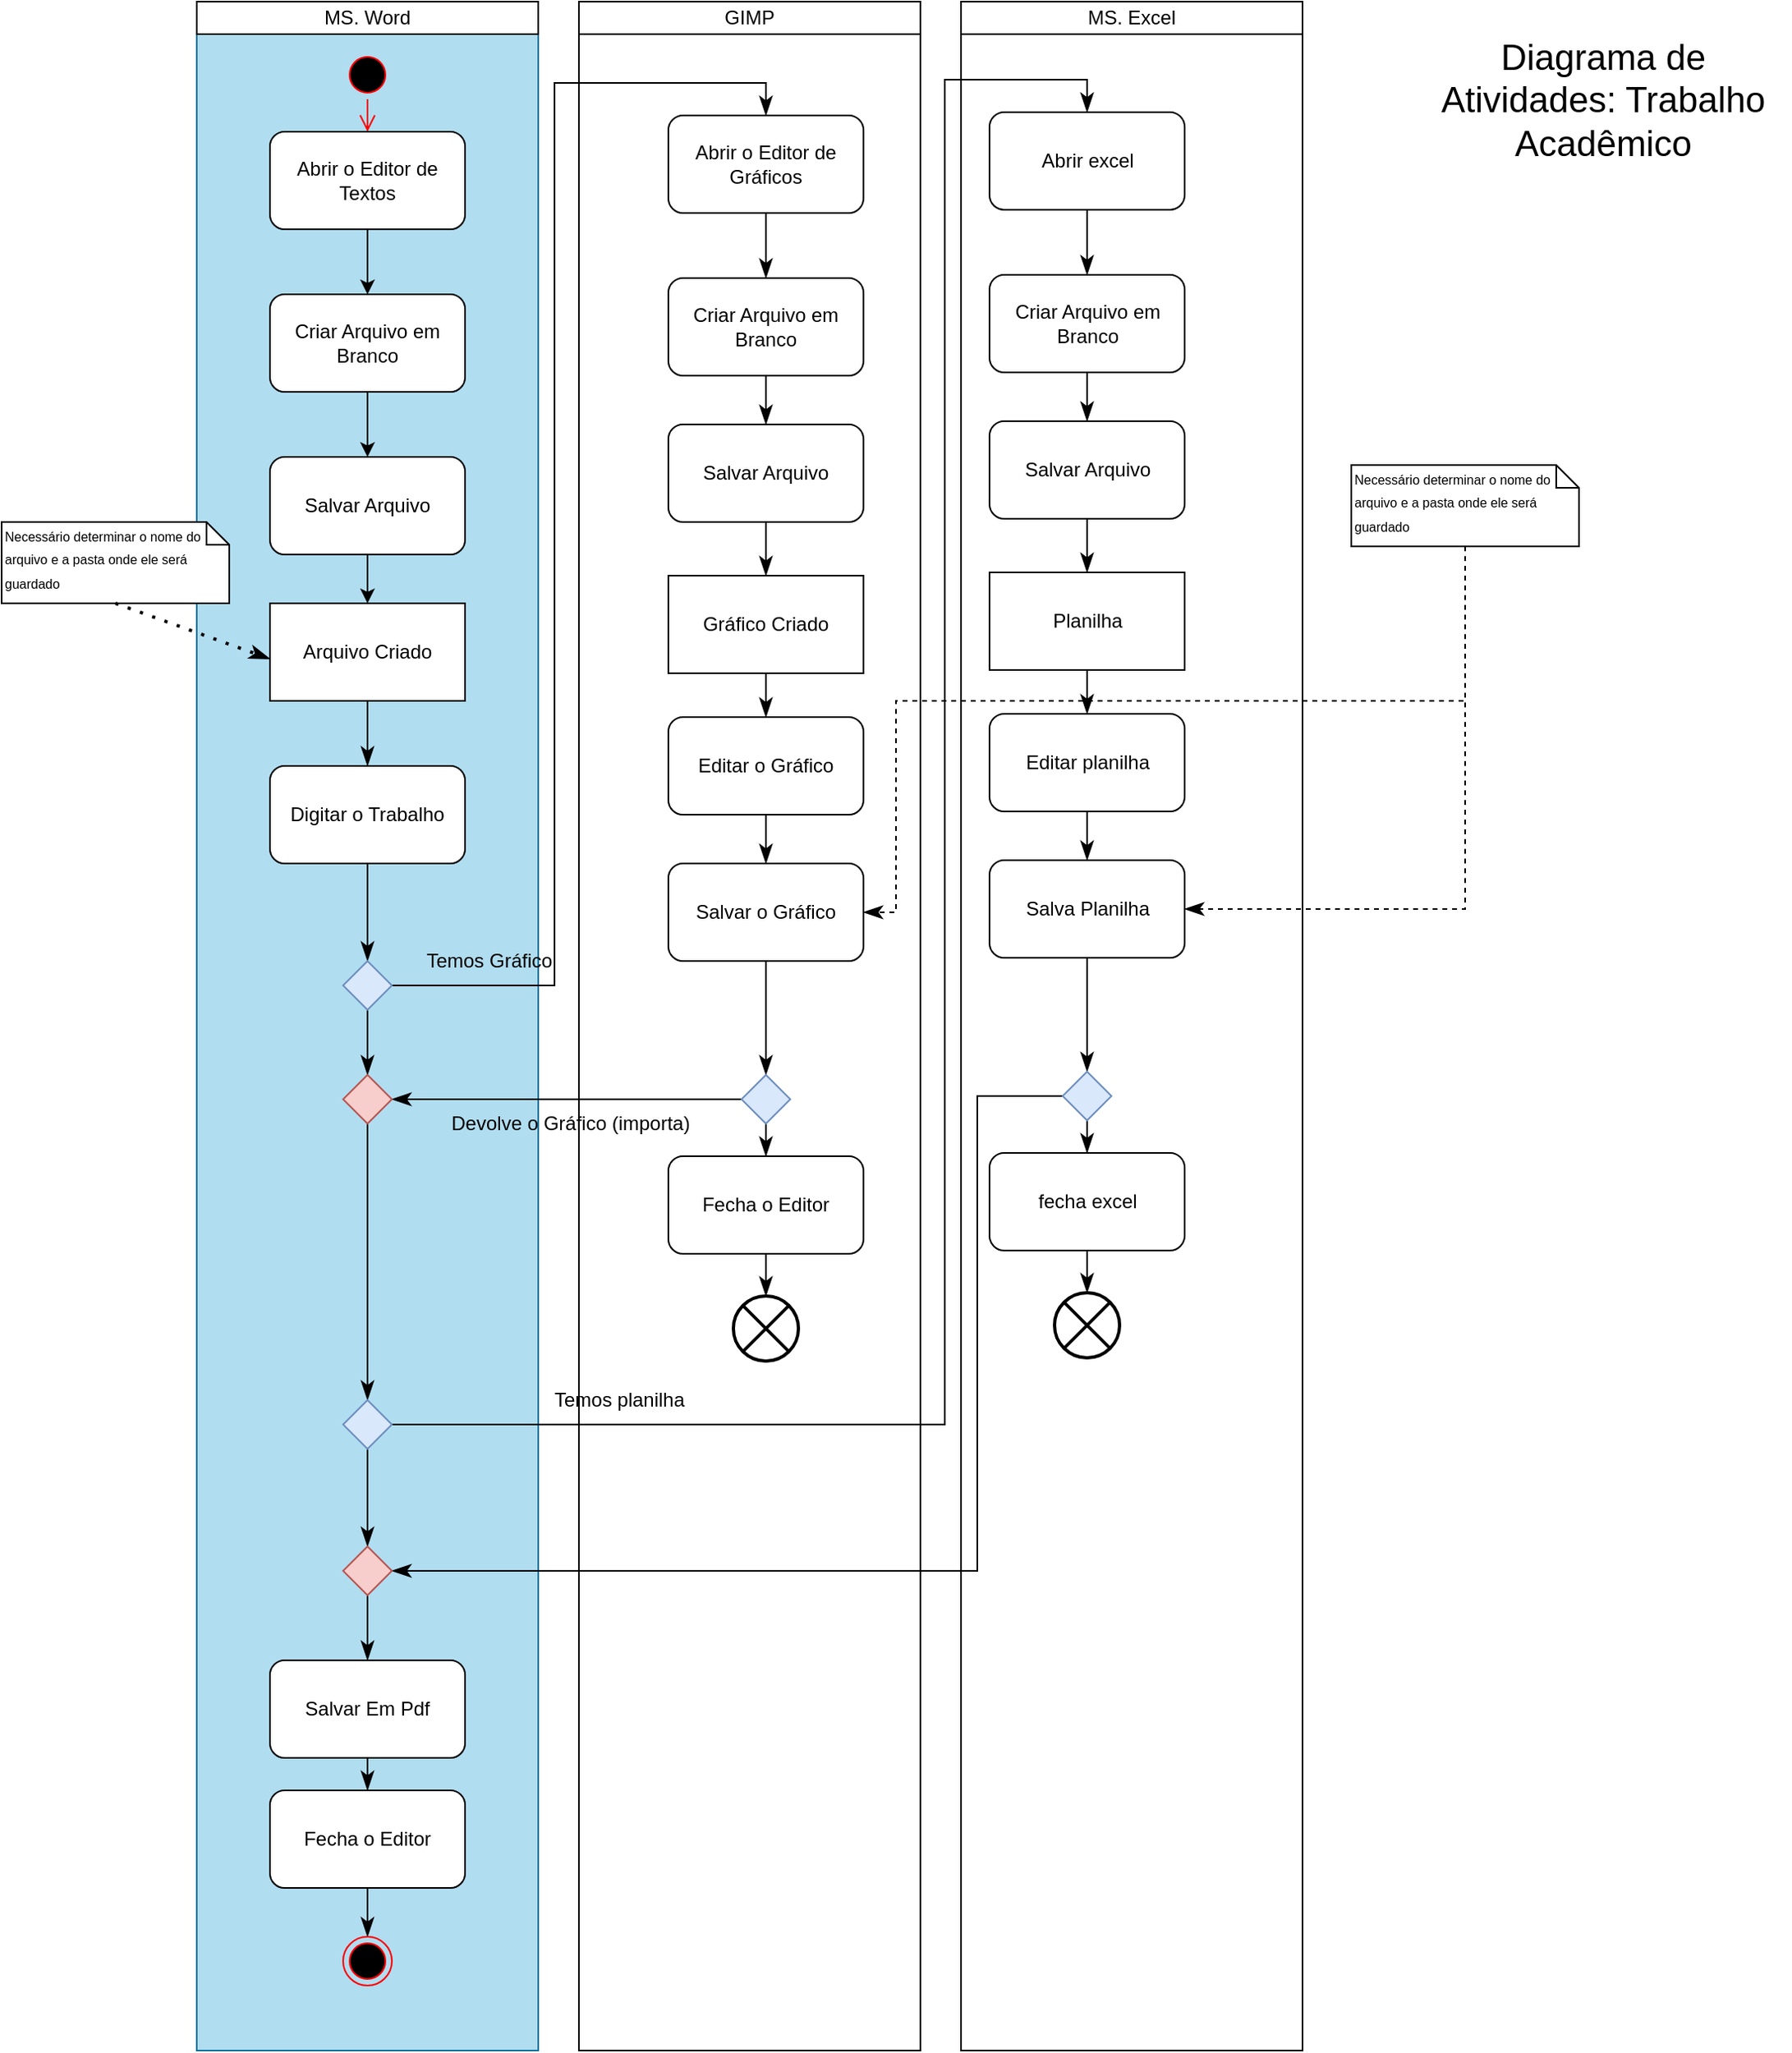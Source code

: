 <mxfile version="13.6.4" type="onedrive"><diagram name="Page-1" id="e7e014a7-5840-1c2e-5031-d8a46d1fe8dd"><mxGraphModel dx="1823" dy="1168" grid="1" gridSize="10" guides="1" tooltips="1" connect="1" arrows="1" fold="1" page="1" pageScale="1" pageWidth="1169" pageHeight="826" background="#ffffff" math="0" shadow="0"><root><mxCell id="0"/><mxCell id="1" parent="0"/><mxCell id="ViaI8qhxYHJzsT_i0_70-133" value="" style="group" vertex="1" connectable="0" parent="1"><mxGeometry x="140" y="30" width="210" height="1260" as="geometry"/></mxCell><mxCell id="ViaI8qhxYHJzsT_i0_70-124" value="" style="rounded=0;whiteSpace=wrap;html=1;fillColor=#b1ddf0;strokeColor=#10739e;" vertex="1" parent="ViaI8qhxYHJzsT_i0_70-133"><mxGeometry width="210" height="1260" as="geometry"/></mxCell><mxCell id="ViaI8qhxYHJzsT_i0_70-125" value="MS. Word" style="rounded=0;whiteSpace=wrap;html=1;" vertex="1" parent="ViaI8qhxYHJzsT_i0_70-133"><mxGeometry width="210" height="20" as="geometry"/></mxCell><mxCell id="ViaI8qhxYHJzsT_i0_70-130" value="" style="group" vertex="1" connectable="0" parent="1"><mxGeometry x="610" y="30" width="210" height="1260" as="geometry"/></mxCell><mxCell id="ViaI8qhxYHJzsT_i0_70-131" value="" style="rounded=0;whiteSpace=wrap;html=1;" vertex="1" parent="ViaI8qhxYHJzsT_i0_70-130"><mxGeometry width="210" height="1260" as="geometry"/></mxCell><mxCell id="ViaI8qhxYHJzsT_i0_70-132" value="MS. Excel" style="rounded=0;whiteSpace=wrap;html=1;" vertex="1" parent="ViaI8qhxYHJzsT_i0_70-130"><mxGeometry width="210" height="20" as="geometry"/></mxCell><mxCell id="ViaI8qhxYHJzsT_i0_70-127" value="" style="group" vertex="1" connectable="0" parent="1"><mxGeometry x="375" y="30" width="210" height="1260" as="geometry"/></mxCell><mxCell id="ViaI8qhxYHJzsT_i0_70-128" value="" style="rounded=0;whiteSpace=wrap;html=1;" vertex="1" parent="ViaI8qhxYHJzsT_i0_70-127"><mxGeometry width="210" height="1260" as="geometry"/></mxCell><mxCell id="ViaI8qhxYHJzsT_i0_70-129" value="GIMP" style="rounded=0;whiteSpace=wrap;html=1;" vertex="1" parent="ViaI8qhxYHJzsT_i0_70-127"><mxGeometry width="210" height="20" as="geometry"/></mxCell><mxCell id="ViaI8qhxYHJzsT_i0_70-126" value="" style="group;strokeColor=#10739e;fillColor=#B1DDF0;container=0;" vertex="1" connectable="0" parent="1"><mxGeometry x="140" y="30" width="210" height="1260" as="geometry"/></mxCell><mxCell id="ViaI8qhxYHJzsT_i0_70-42" value="&lt;font style=&quot;font-size: 22px&quot;&gt;Diagrama de Atividades: Trabalho Acadêmico&lt;/font&gt;" style="text;html=1;strokeColor=none;fillColor=none;align=center;verticalAlign=middle;whiteSpace=wrap;rounded=0;" vertex="1" parent="1"><mxGeometry x="890" y="90" width="230" height="2" as="geometry"/></mxCell><mxCell id="ViaI8qhxYHJzsT_i0_70-43" value="" style="ellipse;html=1;shape=startState;fillColor=#000000;strokeColor=#ff0000;" vertex="1" parent="1"><mxGeometry x="230" y="60" width="30" height="30" as="geometry"/></mxCell><mxCell id="ViaI8qhxYHJzsT_i0_70-44" value="" style="edgeStyle=orthogonalEdgeStyle;html=1;verticalAlign=bottom;endArrow=open;endSize=8;strokeColor=#ff0000;entryX=0.5;entryY=0;entryDx=0;entryDy=0;" edge="1" source="ViaI8qhxYHJzsT_i0_70-43" parent="1" target="ViaI8qhxYHJzsT_i0_70-45"><mxGeometry relative="1" as="geometry"><mxPoint x="245" y="110" as="targetPoint"/></mxGeometry></mxCell><mxCell id="ViaI8qhxYHJzsT_i0_70-51" value="" style="edgeStyle=orthogonalEdgeStyle;rounded=0;orthogonalLoop=1;jettySize=auto;html=1;" edge="1" parent="1" source="ViaI8qhxYHJzsT_i0_70-45" target="ViaI8qhxYHJzsT_i0_70-48"><mxGeometry relative="1" as="geometry"/></mxCell><mxCell id="ViaI8qhxYHJzsT_i0_70-45" value="Abrir o Editor de Textos" style="rounded=1;whiteSpace=wrap;html=1;" vertex="1" parent="1"><mxGeometry x="185" y="110" width="120" height="60" as="geometry"/></mxCell><mxCell id="ViaI8qhxYHJzsT_i0_70-50" style="edgeStyle=orthogonalEdgeStyle;rounded=0;orthogonalLoop=1;jettySize=auto;html=1;entryX=0.5;entryY=0;entryDx=0;entryDy=0;" edge="1" parent="1" source="ViaI8qhxYHJzsT_i0_70-48" target="ViaI8qhxYHJzsT_i0_70-49"><mxGeometry relative="1" as="geometry"/></mxCell><mxCell id="ViaI8qhxYHJzsT_i0_70-48" value="Criar Arquivo em Branco" style="rounded=1;whiteSpace=wrap;html=1;" vertex="1" parent="1"><mxGeometry x="185" y="210" width="120" height="60" as="geometry"/></mxCell><mxCell id="ViaI8qhxYHJzsT_i0_70-53" style="edgeStyle=orthogonalEdgeStyle;rounded=0;orthogonalLoop=1;jettySize=auto;html=1;entryX=0.5;entryY=0;entryDx=0;entryDy=0;" edge="1" parent="1" source="ViaI8qhxYHJzsT_i0_70-49" target="ViaI8qhxYHJzsT_i0_70-52"><mxGeometry relative="1" as="geometry"/></mxCell><mxCell id="ViaI8qhxYHJzsT_i0_70-49" value="Salvar Arquivo" style="rounded=1;whiteSpace=wrap;html=1;" vertex="1" parent="1"><mxGeometry x="185" y="310" width="120" height="60" as="geometry"/></mxCell><mxCell id="ViaI8qhxYHJzsT_i0_70-59" style="edgeStyle=orthogonalEdgeStyle;rounded=0;orthogonalLoop=1;jettySize=auto;html=1;endArrow=classicThin;endFill=1;endSize=9;strokeWidth=1;" edge="1" parent="1" source="ViaI8qhxYHJzsT_i0_70-52" target="ViaI8qhxYHJzsT_i0_70-58"><mxGeometry relative="1" as="geometry"/></mxCell><mxCell id="ViaI8qhxYHJzsT_i0_70-52" value="Arquivo Criado" style="rounded=0;whiteSpace=wrap;html=1;" vertex="1" parent="1"><mxGeometry x="185" y="400" width="120" height="60" as="geometry"/></mxCell><mxCell id="ViaI8qhxYHJzsT_i0_70-54" value="&lt;font style=&quot;font-size: 8px&quot;&gt;Necessário determinar o nome do arquivo e a pasta onde ele será guardado&lt;/font&gt;" style="shape=note;whiteSpace=wrap;html=1;size=14;verticalAlign=top;align=left;spacingTop=-6;" vertex="1" parent="1"><mxGeometry x="20" y="350" width="140" height="50" as="geometry"/></mxCell><mxCell id="ViaI8qhxYHJzsT_i0_70-55" value="" style="endArrow=classicThin;dashed=1;html=1;dashPattern=1 3;strokeWidth=2;exitX=0.5;exitY=1;exitDx=0;exitDy=0;exitPerimeter=0;entryX=-0.003;entryY=0.568;entryDx=0;entryDy=0;entryPerimeter=0;endFill=1;" edge="1" parent="1" source="ViaI8qhxYHJzsT_i0_70-54" target="ViaI8qhxYHJzsT_i0_70-52"><mxGeometry width="50" height="50" relative="1" as="geometry"><mxPoint x="180" y="490" as="sourcePoint"/><mxPoint x="180" y="430" as="targetPoint"/></mxGeometry></mxCell><mxCell id="ViaI8qhxYHJzsT_i0_70-61" style="edgeStyle=orthogonalEdgeStyle;rounded=0;orthogonalLoop=1;jettySize=auto;html=1;endArrow=classicThin;endFill=1;endSize=9;strokeWidth=1;" edge="1" parent="1" source="ViaI8qhxYHJzsT_i0_70-58" target="ViaI8qhxYHJzsT_i0_70-60"><mxGeometry relative="1" as="geometry"/></mxCell><mxCell id="ViaI8qhxYHJzsT_i0_70-58" value="Digitar o Trabalho" style="rounded=1;whiteSpace=wrap;html=1;" vertex="1" parent="1"><mxGeometry x="185" y="500" width="120" height="60" as="geometry"/></mxCell><mxCell id="ViaI8qhxYHJzsT_i0_70-62" style="edgeStyle=orthogonalEdgeStyle;rounded=0;orthogonalLoop=1;jettySize=auto;html=1;endArrow=classicThin;endFill=1;endSize=9;strokeWidth=1;" edge="1" parent="1" source="ViaI8qhxYHJzsT_i0_70-60"><mxGeometry relative="1" as="geometry"><mxPoint x="245" y="690" as="targetPoint"/></mxGeometry></mxCell><mxCell id="ViaI8qhxYHJzsT_i0_70-80" style="edgeStyle=orthogonalEdgeStyle;rounded=0;orthogonalLoop=1;jettySize=auto;html=1;endArrow=classicThin;endFill=1;endSize=9;strokeWidth=1;entryX=0.5;entryY=0;entryDx=0;entryDy=0;" edge="1" parent="1" source="ViaI8qhxYHJzsT_i0_70-60" target="ViaI8qhxYHJzsT_i0_70-64"><mxGeometry relative="1" as="geometry"><mxPoint x="380" y="48" as="targetPoint"/><Array as="points"><mxPoint x="360" y="635"/><mxPoint x="360" y="80"/><mxPoint x="490" y="80"/></Array></mxGeometry></mxCell><mxCell id="ViaI8qhxYHJzsT_i0_70-60" value="" style="rhombus;whiteSpace=wrap;html=1;fillColor=#dae8fc;strokeColor=#6c8ebf;" vertex="1" parent="1"><mxGeometry x="230" y="620" width="30" height="30" as="geometry"/></mxCell><mxCell id="ViaI8qhxYHJzsT_i0_70-63" value="Temos Gráfico" style="text;html=1;strokeColor=none;fillColor=none;align=center;verticalAlign=middle;whiteSpace=wrap;rounded=0;" vertex="1" parent="1"><mxGeometry x="280" y="610" width="80" height="20" as="geometry"/></mxCell><mxCell id="ViaI8qhxYHJzsT_i0_70-73" style="edgeStyle=orthogonalEdgeStyle;rounded=0;orthogonalLoop=1;jettySize=auto;html=1;endArrow=classicThin;endFill=1;endSize=9;strokeWidth=1;" edge="1" parent="1" source="ViaI8qhxYHJzsT_i0_70-64" target="ViaI8qhxYHJzsT_i0_70-65"><mxGeometry relative="1" as="geometry"/></mxCell><mxCell id="ViaI8qhxYHJzsT_i0_70-64" value="Abrir o Editor de Gráficos" style="rounded=1;whiteSpace=wrap;html=1;" vertex="1" parent="1"><mxGeometry x="430" y="100" width="120" height="60" as="geometry"/></mxCell><mxCell id="ViaI8qhxYHJzsT_i0_70-74" style="edgeStyle=orthogonalEdgeStyle;rounded=0;orthogonalLoop=1;jettySize=auto;html=1;entryX=0.5;entryY=0;entryDx=0;entryDy=0;endArrow=classicThin;endFill=1;endSize=9;strokeWidth=1;" edge="1" parent="1" source="ViaI8qhxYHJzsT_i0_70-65" target="ViaI8qhxYHJzsT_i0_70-66"><mxGeometry relative="1" as="geometry"/></mxCell><mxCell id="ViaI8qhxYHJzsT_i0_70-65" value="Criar Arquivo em Branco" style="rounded=1;whiteSpace=wrap;html=1;" vertex="1" parent="1"><mxGeometry x="430" y="200" width="120" height="60" as="geometry"/></mxCell><mxCell id="ViaI8qhxYHJzsT_i0_70-75" value="" style="edgeStyle=orthogonalEdgeStyle;rounded=0;orthogonalLoop=1;jettySize=auto;html=1;endArrow=classicThin;endFill=1;endSize=9;strokeWidth=1;" edge="1" parent="1" source="ViaI8qhxYHJzsT_i0_70-66" target="ViaI8qhxYHJzsT_i0_70-67"><mxGeometry relative="1" as="geometry"/></mxCell><mxCell id="ViaI8qhxYHJzsT_i0_70-66" value="Salvar Arquivo" style="rounded=1;whiteSpace=wrap;html=1;" vertex="1" parent="1"><mxGeometry x="430" y="290" width="120" height="60" as="geometry"/></mxCell><mxCell id="ViaI8qhxYHJzsT_i0_70-76" value="" style="edgeStyle=orthogonalEdgeStyle;rounded=0;orthogonalLoop=1;jettySize=auto;html=1;endArrow=classicThin;endFill=1;endSize=9;strokeWidth=1;" edge="1" parent="1" source="ViaI8qhxYHJzsT_i0_70-67" target="ViaI8qhxYHJzsT_i0_70-68"><mxGeometry relative="1" as="geometry"/></mxCell><mxCell id="ViaI8qhxYHJzsT_i0_70-67" value="Gráfico Criado" style="rounded=0;whiteSpace=wrap;html=1;" vertex="1" parent="1"><mxGeometry x="430" y="383" width="120" height="60" as="geometry"/></mxCell><mxCell id="ViaI8qhxYHJzsT_i0_70-77" value="" style="edgeStyle=orthogonalEdgeStyle;rounded=0;orthogonalLoop=1;jettySize=auto;html=1;endArrow=classicThin;endFill=1;endSize=9;strokeWidth=1;" edge="1" parent="1" source="ViaI8qhxYHJzsT_i0_70-68" target="ViaI8qhxYHJzsT_i0_70-69"><mxGeometry relative="1" as="geometry"/></mxCell><mxCell id="ViaI8qhxYHJzsT_i0_70-68" value="Editar o Gráfico" style="rounded=1;whiteSpace=wrap;html=1;" vertex="1" parent="1"><mxGeometry x="430" y="470" width="120" height="60" as="geometry"/></mxCell><mxCell id="ViaI8qhxYHJzsT_i0_70-78" style="edgeStyle=orthogonalEdgeStyle;rounded=0;orthogonalLoop=1;jettySize=auto;html=1;entryX=0.5;entryY=0;entryDx=0;entryDy=0;endArrow=classicThin;endFill=1;endSize=9;strokeWidth=1;" edge="1" parent="1" source="ViaI8qhxYHJzsT_i0_70-69" target="ViaI8qhxYHJzsT_i0_70-71"><mxGeometry relative="1" as="geometry"/></mxCell><mxCell id="ViaI8qhxYHJzsT_i0_70-69" value="Salvar o Gráfico" style="rounded=1;whiteSpace=wrap;html=1;" vertex="1" parent="1"><mxGeometry x="430" y="560" width="120" height="60" as="geometry"/></mxCell><mxCell id="ViaI8qhxYHJzsT_i0_70-79" style="edgeStyle=orthogonalEdgeStyle;rounded=0;orthogonalLoop=1;jettySize=auto;html=1;entryX=1;entryY=0.5;entryDx=0;entryDy=0;endArrow=classicThin;endFill=1;endSize=9;strokeWidth=1;" edge="1" parent="1" source="ViaI8qhxYHJzsT_i0_70-71" target="ViaI8qhxYHJzsT_i0_70-72"><mxGeometry relative="1" as="geometry"/></mxCell><mxCell id="ViaI8qhxYHJzsT_i0_70-84" value="" style="edgeStyle=orthogonalEdgeStyle;rounded=0;orthogonalLoop=1;jettySize=auto;html=1;endArrow=classicThin;endFill=1;endSize=9;strokeWidth=1;" edge="1" parent="1" source="ViaI8qhxYHJzsT_i0_70-71" target="ViaI8qhxYHJzsT_i0_70-83"><mxGeometry relative="1" as="geometry"/></mxCell><mxCell id="ViaI8qhxYHJzsT_i0_70-71" value="" style="rhombus;whiteSpace=wrap;html=1;fillColor=#dae8fc;strokeColor=#6c8ebf;" vertex="1" parent="1"><mxGeometry x="475" y="690" width="30" height="30" as="geometry"/></mxCell><mxCell id="ViaI8qhxYHJzsT_i0_70-88" style="edgeStyle=orthogonalEdgeStyle;rounded=0;orthogonalLoop=1;jettySize=auto;html=1;entryX=0.5;entryY=0;entryDx=0;entryDy=0;endArrow=classicThin;endFill=1;endSize=9;strokeWidth=1;" edge="1" parent="1" source="ViaI8qhxYHJzsT_i0_70-72" target="ViaI8qhxYHJzsT_i0_70-87"><mxGeometry relative="1" as="geometry"/></mxCell><mxCell id="ViaI8qhxYHJzsT_i0_70-72" value="" style="rhombus;whiteSpace=wrap;html=1;fillColor=#f8cecc;strokeColor=#b85450;" vertex="1" parent="1"><mxGeometry x="230" y="690" width="30" height="30" as="geometry"/></mxCell><mxCell id="ViaI8qhxYHJzsT_i0_70-81" value="Devolve o Gráfico (importa)" style="text;html=1;strokeColor=none;fillColor=none;align=center;verticalAlign=middle;whiteSpace=wrap;rounded=0;" vertex="1" parent="1"><mxGeometry x="280" y="710" width="180" height="20" as="geometry"/></mxCell><mxCell id="ViaI8qhxYHJzsT_i0_70-86" style="edgeStyle=orthogonalEdgeStyle;rounded=0;orthogonalLoop=1;jettySize=auto;html=1;entryX=0.5;entryY=0;entryDx=0;entryDy=0;entryPerimeter=0;endArrow=classicThin;endFill=1;endSize=9;strokeWidth=1;" edge="1" parent="1" source="ViaI8qhxYHJzsT_i0_70-83" target="ViaI8qhxYHJzsT_i0_70-85"><mxGeometry relative="1" as="geometry"/></mxCell><mxCell id="ViaI8qhxYHJzsT_i0_70-83" value="Fecha o Editor" style="rounded=1;whiteSpace=wrap;html=1;" vertex="1" parent="1"><mxGeometry x="430" y="740" width="120" height="60" as="geometry"/></mxCell><mxCell id="ViaI8qhxYHJzsT_i0_70-85" value="" style="html=1;shape=mxgraph.sysml.flowFinal;strokeWidth=2;verticalLabelPosition=bottom;verticalAlignment=top;" vertex="1" parent="1"><mxGeometry x="470" y="826" width="40" height="40" as="geometry"/></mxCell><mxCell id="ViaI8qhxYHJzsT_i0_70-107" style="edgeStyle=orthogonalEdgeStyle;rounded=0;orthogonalLoop=1;jettySize=auto;html=1;entryX=0.5;entryY=0;entryDx=0;entryDy=0;endArrow=classicThin;endFill=1;endSize=9;strokeWidth=1;" edge="1" parent="1" source="ViaI8qhxYHJzsT_i0_70-87" target="ViaI8qhxYHJzsT_i0_70-90"><mxGeometry relative="1" as="geometry"><Array as="points"><mxPoint x="600" y="905"/><mxPoint x="600" y="78"/><mxPoint x="688" y="78"/></Array></mxGeometry></mxCell><mxCell id="ViaI8qhxYHJzsT_i0_70-112" style="edgeStyle=orthogonalEdgeStyle;rounded=0;orthogonalLoop=1;jettySize=auto;html=1;entryX=0.5;entryY=0;entryDx=0;entryDy=0;endArrow=classicThin;endFill=1;endSize=9;strokeWidth=1;" edge="1" parent="1" source="ViaI8qhxYHJzsT_i0_70-87" target="ViaI8qhxYHJzsT_i0_70-110"><mxGeometry relative="1" as="geometry"/></mxCell><mxCell id="ViaI8qhxYHJzsT_i0_70-87" value="" style="rhombus;whiteSpace=wrap;html=1;fillColor=#dae8fc;strokeColor=#6c8ebf;" vertex="1" parent="1"><mxGeometry x="230" y="890" width="30" height="30" as="geometry"/></mxCell><mxCell id="ViaI8qhxYHJzsT_i0_70-89" style="edgeStyle=orthogonalEdgeStyle;rounded=0;orthogonalLoop=1;jettySize=auto;html=1;endArrow=classicThin;endFill=1;endSize=9;strokeWidth=1;" edge="1" parent="1" source="ViaI8qhxYHJzsT_i0_70-90" target="ViaI8qhxYHJzsT_i0_70-92"><mxGeometry relative="1" as="geometry"/></mxCell><mxCell id="ViaI8qhxYHJzsT_i0_70-90" value="Abrir excel" style="rounded=1;whiteSpace=wrap;html=1;" vertex="1" parent="1"><mxGeometry x="627.5" y="98" width="120" height="60" as="geometry"/></mxCell><mxCell id="ViaI8qhxYHJzsT_i0_70-91" style="edgeStyle=orthogonalEdgeStyle;rounded=0;orthogonalLoop=1;jettySize=auto;html=1;entryX=0.5;entryY=0;entryDx=0;entryDy=0;endArrow=classicThin;endFill=1;endSize=9;strokeWidth=1;" edge="1" parent="1" source="ViaI8qhxYHJzsT_i0_70-92" target="ViaI8qhxYHJzsT_i0_70-94"><mxGeometry relative="1" as="geometry"/></mxCell><mxCell id="ViaI8qhxYHJzsT_i0_70-92" value="Criar Arquivo em Branco" style="rounded=1;whiteSpace=wrap;html=1;" vertex="1" parent="1"><mxGeometry x="627.5" y="198" width="120" height="60" as="geometry"/></mxCell><mxCell id="ViaI8qhxYHJzsT_i0_70-93" value="" style="edgeStyle=orthogonalEdgeStyle;rounded=0;orthogonalLoop=1;jettySize=auto;html=1;endArrow=classicThin;endFill=1;endSize=9;strokeWidth=1;" edge="1" parent="1" source="ViaI8qhxYHJzsT_i0_70-94" target="ViaI8qhxYHJzsT_i0_70-96"><mxGeometry relative="1" as="geometry"/></mxCell><mxCell id="ViaI8qhxYHJzsT_i0_70-94" value="Salvar Arquivo" style="rounded=1;whiteSpace=wrap;html=1;" vertex="1" parent="1"><mxGeometry x="627.5" y="288" width="120" height="60" as="geometry"/></mxCell><mxCell id="ViaI8qhxYHJzsT_i0_70-95" value="" style="edgeStyle=orthogonalEdgeStyle;rounded=0;orthogonalLoop=1;jettySize=auto;html=1;endArrow=classicThin;endFill=1;endSize=9;strokeWidth=1;" edge="1" parent="1" source="ViaI8qhxYHJzsT_i0_70-96" target="ViaI8qhxYHJzsT_i0_70-98"><mxGeometry relative="1" as="geometry"/></mxCell><mxCell id="ViaI8qhxYHJzsT_i0_70-96" value="Planilha" style="rounded=0;whiteSpace=wrap;html=1;" vertex="1" parent="1"><mxGeometry x="627.5" y="381" width="120" height="60" as="geometry"/></mxCell><mxCell id="ViaI8qhxYHJzsT_i0_70-97" value="" style="edgeStyle=orthogonalEdgeStyle;rounded=0;orthogonalLoop=1;jettySize=auto;html=1;endArrow=classicThin;endFill=1;endSize=9;strokeWidth=1;" edge="1" parent="1" source="ViaI8qhxYHJzsT_i0_70-98" target="ViaI8qhxYHJzsT_i0_70-100"><mxGeometry relative="1" as="geometry"/></mxCell><mxCell id="ViaI8qhxYHJzsT_i0_70-98" value="Editar planilha" style="rounded=1;whiteSpace=wrap;html=1;" vertex="1" parent="1"><mxGeometry x="627.5" y="468" width="120" height="60" as="geometry"/></mxCell><mxCell id="ViaI8qhxYHJzsT_i0_70-99" style="edgeStyle=orthogonalEdgeStyle;rounded=0;orthogonalLoop=1;jettySize=auto;html=1;entryX=0.5;entryY=0;entryDx=0;entryDy=0;endArrow=classicThin;endFill=1;endSize=9;strokeWidth=1;" edge="1" parent="1" source="ViaI8qhxYHJzsT_i0_70-100" target="ViaI8qhxYHJzsT_i0_70-102"><mxGeometry relative="1" as="geometry"/></mxCell><mxCell id="ViaI8qhxYHJzsT_i0_70-100" value="Salva Planilha" style="rounded=1;whiteSpace=wrap;html=1;" vertex="1" parent="1"><mxGeometry x="627.5" y="558" width="120" height="60" as="geometry"/></mxCell><mxCell id="ViaI8qhxYHJzsT_i0_70-101" value="" style="edgeStyle=orthogonalEdgeStyle;rounded=0;orthogonalLoop=1;jettySize=auto;html=1;endArrow=classicThin;endFill=1;endSize=9;strokeWidth=1;" edge="1" parent="1" source="ViaI8qhxYHJzsT_i0_70-102" target="ViaI8qhxYHJzsT_i0_70-105"><mxGeometry relative="1" as="geometry"/></mxCell><mxCell id="ViaI8qhxYHJzsT_i0_70-113" style="edgeStyle=orthogonalEdgeStyle;rounded=0;orthogonalLoop=1;jettySize=auto;html=1;entryX=1;entryY=0.5;entryDx=0;entryDy=0;endArrow=classicThin;endFill=1;endSize=9;strokeWidth=1;" edge="1" parent="1" source="ViaI8qhxYHJzsT_i0_70-102" target="ViaI8qhxYHJzsT_i0_70-110"><mxGeometry relative="1" as="geometry"><Array as="points"><mxPoint x="620" y="703"/><mxPoint x="620" y="995"/></Array></mxGeometry></mxCell><mxCell id="ViaI8qhxYHJzsT_i0_70-102" value="" style="rhombus;whiteSpace=wrap;html=1;fillColor=#dae8fc;strokeColor=#6c8ebf;" vertex="1" parent="1"><mxGeometry x="672.5" y="688" width="30" height="30" as="geometry"/></mxCell><mxCell id="ViaI8qhxYHJzsT_i0_70-104" style="edgeStyle=orthogonalEdgeStyle;rounded=0;orthogonalLoop=1;jettySize=auto;html=1;entryX=0.5;entryY=0;entryDx=0;entryDy=0;entryPerimeter=0;endArrow=classicThin;endFill=1;endSize=9;strokeWidth=1;" edge="1" parent="1" source="ViaI8qhxYHJzsT_i0_70-105" target="ViaI8qhxYHJzsT_i0_70-106"><mxGeometry relative="1" as="geometry"/></mxCell><mxCell id="ViaI8qhxYHJzsT_i0_70-105" value="fecha excel" style="rounded=1;whiteSpace=wrap;html=1;" vertex="1" parent="1"><mxGeometry x="627.5" y="738" width="120" height="60" as="geometry"/></mxCell><mxCell id="ViaI8qhxYHJzsT_i0_70-106" value="" style="html=1;shape=mxgraph.sysml.flowFinal;strokeWidth=2;verticalLabelPosition=bottom;verticalAlignment=top;" vertex="1" parent="1"><mxGeometry x="667.5" y="824" width="40" height="40" as="geometry"/></mxCell><mxCell id="ViaI8qhxYHJzsT_i0_70-108" value="Temos planilha" style="text;html=1;strokeColor=none;fillColor=none;align=center;verticalAlign=middle;whiteSpace=wrap;rounded=0;" vertex="1" parent="1"><mxGeometry x="310" y="880" width="180" height="20" as="geometry"/></mxCell><mxCell id="ViaI8qhxYHJzsT_i0_70-115" style="edgeStyle=orthogonalEdgeStyle;rounded=0;orthogonalLoop=1;jettySize=auto;html=1;entryX=0.5;entryY=0;entryDx=0;entryDy=0;endArrow=classicThin;endFill=1;endSize=9;strokeWidth=1;" edge="1" parent="1" source="ViaI8qhxYHJzsT_i0_70-110" target="ViaI8qhxYHJzsT_i0_70-114"><mxGeometry relative="1" as="geometry"/></mxCell><mxCell id="ViaI8qhxYHJzsT_i0_70-110" value="" style="rhombus;whiteSpace=wrap;html=1;fillColor=#f8cecc;strokeColor=#b85450;" vertex="1" parent="1"><mxGeometry x="230" y="980" width="30" height="30" as="geometry"/></mxCell><mxCell id="ViaI8qhxYHJzsT_i0_70-117" style="edgeStyle=orthogonalEdgeStyle;rounded=0;orthogonalLoop=1;jettySize=auto;html=1;entryX=0.5;entryY=0;entryDx=0;entryDy=0;endArrow=classicThin;endFill=1;endSize=9;strokeWidth=1;" edge="1" parent="1" source="ViaI8qhxYHJzsT_i0_70-114" target="ViaI8qhxYHJzsT_i0_70-116"><mxGeometry relative="1" as="geometry"/></mxCell><mxCell id="ViaI8qhxYHJzsT_i0_70-114" value="Salvar Em Pdf" style="rounded=1;whiteSpace=wrap;html=1;" vertex="1" parent="1"><mxGeometry x="185" y="1050" width="120" height="60" as="geometry"/></mxCell><mxCell id="ViaI8qhxYHJzsT_i0_70-119" value="" style="edgeStyle=orthogonalEdgeStyle;rounded=0;orthogonalLoop=1;jettySize=auto;html=1;endArrow=classicThin;endFill=1;endSize=9;strokeWidth=1;" edge="1" parent="1" source="ViaI8qhxYHJzsT_i0_70-116" target="ViaI8qhxYHJzsT_i0_70-118"><mxGeometry relative="1" as="geometry"/></mxCell><mxCell id="ViaI8qhxYHJzsT_i0_70-116" value="Fecha o Editor" style="rounded=1;whiteSpace=wrap;html=1;" vertex="1" parent="1"><mxGeometry x="185" y="1130" width="120" height="60" as="geometry"/></mxCell><mxCell id="ViaI8qhxYHJzsT_i0_70-118" value="" style="ellipse;html=1;shape=endState;fillColor=#000000;strokeColor=#ff0000;" vertex="1" parent="1"><mxGeometry x="230" y="1220" width="30" height="30" as="geometry"/></mxCell><mxCell id="ViaI8qhxYHJzsT_i0_70-121" style="edgeStyle=orthogonalEdgeStyle;rounded=0;orthogonalLoop=1;jettySize=auto;html=1;entryX=1;entryY=0.5;entryDx=0;entryDy=0;endArrow=classicThin;endFill=1;endSize=9;strokeWidth=1;dashed=1;" edge="1" parent="1" source="ViaI8qhxYHJzsT_i0_70-120" target="ViaI8qhxYHJzsT_i0_70-69"><mxGeometry relative="1" as="geometry"><Array as="points"><mxPoint x="920" y="460"/><mxPoint x="570" y="460"/><mxPoint x="570" y="590"/></Array></mxGeometry></mxCell><mxCell id="ViaI8qhxYHJzsT_i0_70-122" style="edgeStyle=orthogonalEdgeStyle;rounded=0;orthogonalLoop=1;jettySize=auto;html=1;exitX=0.5;exitY=1;exitDx=0;exitDy=0;exitPerimeter=0;entryX=1;entryY=0.5;entryDx=0;entryDy=0;endArrow=classicThin;endFill=1;endSize=9;strokeWidth=1;dashed=1;" edge="1" parent="1" source="ViaI8qhxYHJzsT_i0_70-120" target="ViaI8qhxYHJzsT_i0_70-100"><mxGeometry relative="1" as="geometry"/></mxCell><mxCell id="ViaI8qhxYHJzsT_i0_70-120" value="&lt;font style=&quot;font-size: 8px&quot;&gt;Necessário determinar o nome do arquivo e a pasta onde ele será guardado&lt;/font&gt;" style="shape=note;whiteSpace=wrap;html=1;size=14;verticalAlign=top;align=left;spacingTop=-6;" vertex="1" parent="1"><mxGeometry x="850" y="315" width="140" height="50" as="geometry"/></mxCell><mxCell id="ViaI8qhxYHJzsT_i0_70-134" value="MS. Word" style="rounded=0;whiteSpace=wrap;html=1;" vertex="1" parent="1"><mxGeometry x="140" y="30" width="210" height="20" as="geometry"/></mxCell></root></mxGraphModel></diagram></mxfile>